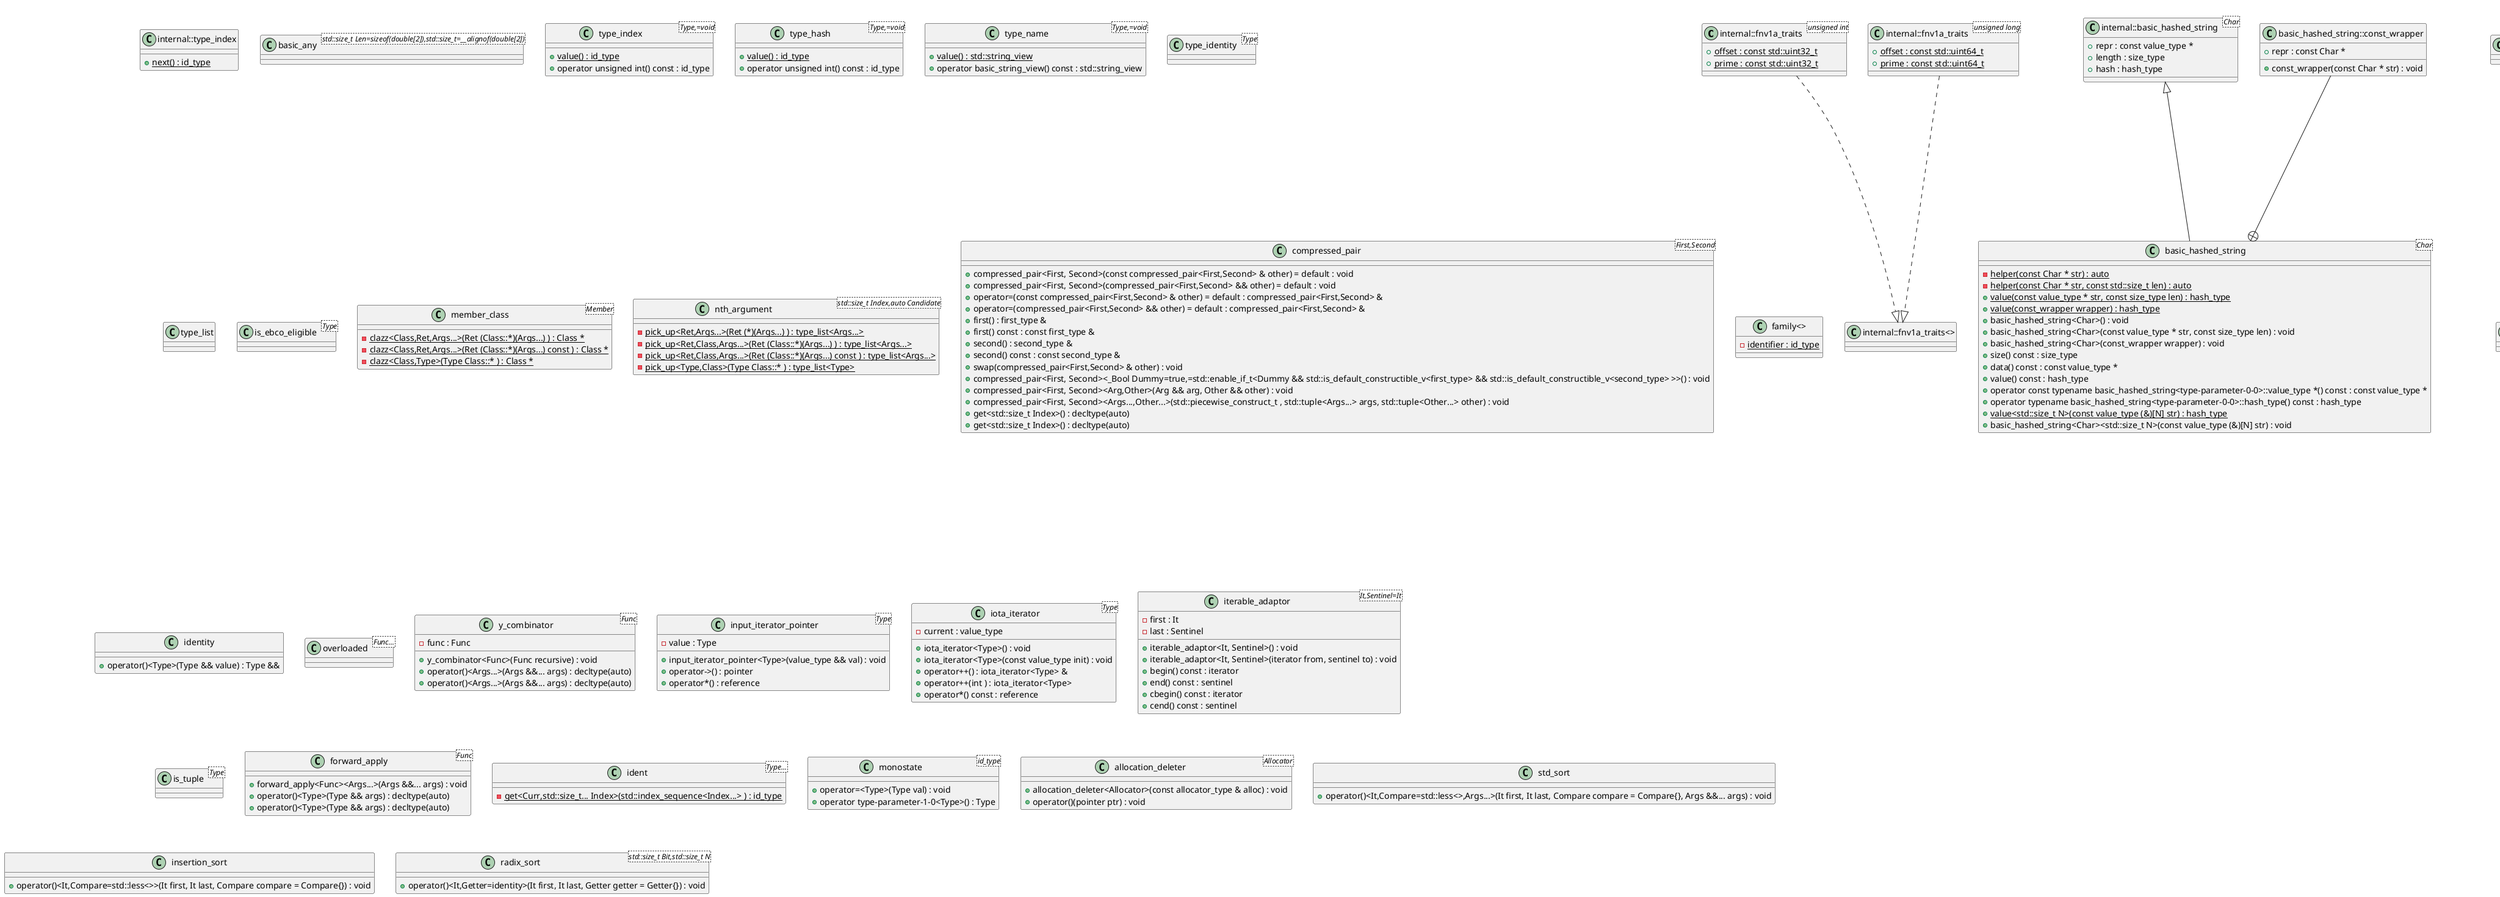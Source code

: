 @startuml
class "internal::fnv1a_traits<unsigned int>" as C_0000190644970627340610
class C_0000190644970627340610 [[https://github.com/skypjack/entt/blob/fef921132cae7588213d0f9bcd2fb9c8ffd8b7fc/src/entt/core/hashed_string.hpp#L21{fnv1a_traits}]] {
{static} +offset : const std::uint32_t [[[https://github.com/skypjack/entt/blob/fef921132cae7588213d0f9bcd2fb9c8ffd8b7fc/src/entt/core/hashed_string.hpp#L23{offset}]]]
{static} +prime : const std::uint32_t [[[https://github.com/skypjack/entt/blob/fef921132cae7588213d0f9bcd2fb9c8ffd8b7fc/src/entt/core/hashed_string.hpp#L24{prime}]]]
}
class "internal::fnv1a_traits<unsigned long>" as C_0001347941775213415812
class C_0001347941775213415812 [[https://github.com/skypjack/entt/blob/fef921132cae7588213d0f9bcd2fb9c8ffd8b7fc/src/entt/core/hashed_string.hpp#L28{fnv1a_traits}]] {
{static} +offset : const std::uint64_t [[[https://github.com/skypjack/entt/blob/fef921132cae7588213d0f9bcd2fb9c8ffd8b7fc/src/entt/core/hashed_string.hpp#L30{offset}]]]
{static} +prime : const std::uint64_t [[[https://github.com/skypjack/entt/blob/fef921132cae7588213d0f9bcd2fb9c8ffd8b7fc/src/entt/core/hashed_string.hpp#L31{prime}]]]
}
class "internal::basic_hashed_string<Char>" as C_0000436936324155938400
class C_0000436936324155938400 [[https://github.com/skypjack/entt/blob/fef921132cae7588213d0f9bcd2fb9c8ffd8b7fc/src/entt/core/hashed_string.hpp#L35{basic_hashed_string}]] {
+repr : const value_type * [[[https://github.com/skypjack/entt/blob/fef921132cae7588213d0f9bcd2fb9c8ffd8b7fc/src/entt/core/hashed_string.hpp#L40{repr}]]]
+length : size_type [[[https://github.com/skypjack/entt/blob/fef921132cae7588213d0f9bcd2fb9c8ffd8b7fc/src/entt/core/hashed_string.hpp#L41{length}]]]
+hash : hash_type [[[https://github.com/skypjack/entt/blob/fef921132cae7588213d0f9bcd2fb9c8ffd8b7fc/src/entt/core/hashed_string.hpp#L42{hash}]]]
}
class "internal::fnv1a_traits<>" as C_0001227333459067041212
class C_0001227333459067041212 [[https://github.com/skypjack/entt/blob/fef921132cae7588213d0f9bcd2fb9c8ffd8b7fc/src/entt/core/hashed_string.hpp#L18{fnv1a_traits}]] {
}
class "internal::type_index" as C_0001182856215224793842
class C_0001182856215224793842 [[https://github.com/skypjack/entt/blob/fef921132cae7588213d0f9bcd2fb9c8ffd8b7fc/src/entt/core/type_info.hpp#L21{type_index}]] {
{static} +next() : id_type
}
class "internal::has_iterator_category<,=void>" as C_0001899961895385795570
class C_0001899961895385795570 [[https://github.com/skypjack/entt/blob/fef921132cae7588213d0f9bcd2fb9c8ffd8b7fc/src/entt/core/type_traits.hpp#L540{has_iterator_category}]] {
}
class "internal::has_iterator_category<Type,void>" as C_0001068501097622379577
class C_0001068501097622379577 [[https://github.com/skypjack/entt/blob/fef921132cae7588213d0f9bcd2fb9c8ffd8b7fc/src/entt/core/type_traits.hpp#L543{has_iterator_category}]] {
}
class "internal::has_tuple_size_value<,=void>" as C_0000541348550181306679
class C_0000541348550181306679 [[https://github.com/skypjack/entt/blob/fef921132cae7588213d0f9bcd2fb9c8ffd8b7fc/src/entt/core/type_traits.hpp#L615{has_tuple_size_value}]] {
}
class "internal::has_tuple_size_value<Type,void>" as C_0001557830619325445650
class C_0001557830619325445650 [[https://github.com/skypjack/entt/blob/fef921132cae7588213d0f9bcd2fb9c8ffd8b7fc/src/entt/core/type_traits.hpp#L618{has_tuple_size_value}]] {
}
class "internal::compressed_pair_element<Type,std::size_t,=void>" as C_0000481001934202478776
class C_0000481001934202478776 [[https://github.com/skypjack/entt/blob/fef921132cae7588213d0f9bcd2fb9c8ffd8b7fc/src/entt/core/compressed_pair.hpp#L20{compressed_pair_element}]] {
+get() : reference
+get() const : const_reference
+compressed_pair_element<Type, , type-parameter-0-2><_Bool Dummy=true,=std::enable_if_t<Dummy && std::is_default_constructible_v<Type> >>() : void
+compressed_pair_element<Type, , type-parameter-0-2><Arg,=std::enable_if_t<!std::is_same_v<std::remove_cv_t<std::remove_reference_t<Arg> >, compressed_pair_element<Type, , type-parameter-0-2> > >>(Arg && arg) : void
+compressed_pair_element<Type, , type-parameter-0-2><Args...,std::size_t... Index>(std::tuple<Args...> args, std::index_sequence<Index...> ) : void
-value : Type [[[https://github.com/skypjack/entt/blob/fef921132cae7588213d0f9bcd2fb9c8ffd8b7fc/src/entt/core/compressed_pair.hpp#L45{value}]]]
}
class "internal::compressed_pair_element<Type,Tag,typename enable_if<is_ebco_eligible_v<Type>,void>::type>" as C_0001308884857362667657
class C_0001308884857362667657 [[https://github.com/skypjack/entt/blob/fef921132cae7588213d0f9bcd2fb9c8ffd8b7fc/src/entt/core/compressed_pair.hpp#L49{compressed_pair_element}]] {
+get() : reference
+get() const : const_reference
+compressed_pair_element<type-parameter-0-0, Tag, typename enable_if<is_ebco_eligible_v<Type>, void>::type><_Bool Dummy=true,=std::enable_if_t<Dummy && std::is_default_constructible_v<base_type> >>() : void
+compressed_pair_element<type-parameter-0-0, Tag, typename enable_if<is_ebco_eligible_v<Type>, void>::type><Arg,=std::enable_if_t<!std::is_same_v<std::remove_cv_t<std::remove_reference_t<Arg> >, compressed_pair_element<type-parameter-0-0, Tag, typename enable_if<is_ebco_eligible_v<Type>, void>::type> > >>(Arg && arg) : void
+compressed_pair_element<type-parameter-0-0, Tag, typename enable_if<is_ebco_eligible_v<Type>, void>::type><Args...,std::size_t... Index>(std::tuple<Args...> args, std::index_sequence<Index...> ) : void
}
enum "internal::any_operation" as C_0001949041833194725502
enum C_0001949041833194725502 [[https://github.com/skypjack/entt/blob/fef921132cae7588213d0f9bcd2fb9c8ffd8b7fc/src/entt/core/any.hpp#L23{any_operation}]] {
copy
move
transfer
assign
destroy
compare
get
}
enum "internal::any_policy" as C_0000844366660775410093
enum C_0000844366660775410093 [[https://github.com/skypjack/entt/blob/fef921132cae7588213d0f9bcd2fb9c8ffd8b7fc/src/entt/core/any.hpp#L33{any_policy}]] {
owner
ref
cref
}
class "internal::is_tuple_impl<>" as C_0001336453120172633826
class C_0001336453120172633826 [[https://github.com/skypjack/entt/blob/fef921132cae7588213d0f9bcd2fb9c8ffd8b7fc/src/entt/core/tuple.hpp#L18{is_tuple_impl}]] {
}
class "internal::is_tuple_impl<std::tuple<Args...>>" as C_0002198683157240036358
class C_0002198683157240036358 [[https://github.com/skypjack/entt/blob/fef921132cae7588213d0f9bcd2fb9c8ffd8b7fc/src/entt/core/tuple.hpp#L21{is_tuple_impl}]] {
}
class "internal::uses_allocator_construction<Type>" as C_0001706589851531218937
class C_0001706589851531218937 [[https://github.com/skypjack/entt/blob/fef921132cae7588213d0f9bcd2fb9c8ffd8b7fc/src/entt/core/memory.hpp#L174{uses_allocator_construction}]] {
{static} +args<Allocator,Params...>(const Allocator & allocator, Params &&... params) : auto
}
class "internal::uses_allocator_construction<std::pair<Type,Other>>" as C_0000302815724758950566
class C_0000302815724758950566 [[https://github.com/skypjack/entt/blob/fef921132cae7588213d0f9bcd2fb9c8ffd8b7fc/src/entt/core/memory.hpp#L193{uses_allocator_construction}]] {
{static} +args<Allocator,First,Second>(const Allocator & allocator, std::piecewise_construct_t , First && first, Second && second) : auto
{static} +args<Allocator>(const Allocator & allocator) : auto
{static} +args<Allocator,First,Second>(const Allocator & allocator, First && first, Second && second) : auto
{static} +args<Allocator,First,Second>(const Allocator & allocator, const std::pair<First,Second> & value) : auto
{static} +args<Allocator,First,Second>(const Allocator & allocator, std::pair<First,Second> && value) : auto
}
class "basic_hashed_string<Char>" as C_0000286711128870137288
class C_0000286711128870137288 [[https://github.com/skypjack/entt/blob/fef921132cae7588213d0f9bcd2fb9c8ffd8b7fc/src/entt/core/hashed_string.hpp#L68{basic_hashed_string}]] {
{static} -helper(const Char * str) : auto
{static} -helper(const Char * str, const std::size_t len) : auto
{static} +value(const value_type * str, const size_type len) : hash_type
{static} +value(const_wrapper wrapper) : hash_type
+basic_hashed_string<Char>() : void
+basic_hashed_string<Char>(const value_type * str, const size_type len) : void
+basic_hashed_string<Char>(const_wrapper wrapper) : void
+size() const : size_type
+data() const : const value_type *
+value() const : hash_type
+operator const typename basic_hashed_string<type-parameter-0-0>::value_type *() const : const value_type *
+operator typename basic_hashed_string<type-parameter-0-0>::hash_type() const : hash_type
{static} +value<std::size_t N>(const value_type (&)[N] str) : hash_type
+basic_hashed_string<Char><std::size_t N>(const value_type (&)[N] str) : void
}
class "basic_hashed_string::const_wrapper" as C_0000424868921443386713
class C_0000424868921443386713 [[https://github.com/skypjack/entt/blob/fef921132cae7588213d0f9bcd2fb9c8ffd8b7fc/src/entt/core/hashed_string.hpp#L72{basic_hashed_string##const_wrapper}]] {
+const_wrapper(const Char * str) : void
+repr : const Char * [[[https://github.com/skypjack/entt/blob/fef921132cae7588213d0f9bcd2fb9c8ffd8b7fc/src/entt/core/hashed_string.hpp#L77{repr}]]]
}
class "basic_any<std::size_t Len=sizeof(double[2]),std::size_t=__alignof(double[2])>" as C_0000562924448768510536
class C_0000562924448768510536 [[https://github.com/skypjack/entt/blob/fef921132cae7588213d0f9bcd2fb9c8ffd8b7fc/src/entt/core/fwd.hpp#L10{basic_any}]] {
}
class "type_index<Type,=void>" as C_0000034082819178939289
class C_0000034082819178939289 [[https://github.com/skypjack/entt/blob/fef921132cae7588213d0f9bcd2fb9c8ffd8b7fc/src/entt/core/type_info.hpp#L79{type_index}]] {
{static} +value() : id_type
+operator unsigned int() const : id_type
}
class "type_hash<Type,=void>" as C_0001786192631311051908
class C_0001786192631311051908 [[https://github.com/skypjack/entt/blob/fef921132cae7588213d0f9bcd2fb9c8ffd8b7fc/src/entt/core/type_info.hpp#L100{type_hash}]] {
{static} +value() : id_type
+operator unsigned int() const : id_type
}
class "type_name<Type,=void>" as C_0001110486671524504622
class C_0001110486671524504622 [[https://github.com/skypjack/entt/blob/fef921132cae7588213d0f9bcd2fb9c8ffd8b7fc/src/entt/core/type_info.hpp#L125{type_name}]] {
{static} +value() : std::string_view
+operator basic_string_view() const : std::string_view
}
class "type_info" as C_0000732345362277076015
class C_0000732345362277076015 [[https://github.com/skypjack/entt/blob/fef921132cae7588213d0f9bcd2fb9c8ffd8b7fc/src/entt/core/type_info.hpp#L141{type_info}]] {
+index() const : id_type
+hash() const : id_type
+name() const : std::string_view
+type_info<Type>(std::in_place_type_t<Type> ) : void
-seq : id_type [[[https://github.com/skypjack/entt/blob/fef921132cae7588213d0f9bcd2fb9c8ffd8b7fc/src/entt/core/type_info.hpp#L177{seq}]]]
-identifier : id_type [[[https://github.com/skypjack/entt/blob/fef921132cae7588213d0f9bcd2fb9c8ffd8b7fc/src/entt/core/type_info.hpp#L178{identifier}]]]
-alias : std::string_view [[[https://github.com/skypjack/entt/blob/fef921132cae7588213d0f9bcd2fb9c8ffd8b7fc/src/entt/core/type_info.hpp#L179{alias}]]]
}
class "choice_t<std::size_t N>" as C_0001987093795004491588
class C_0001987093795004491588 [[https://github.com/skypjack/entt/blob/fef921132cae7588213d0f9bcd2fb9c8ffd8b7fc/src/entt/core/type_traits.hpp#L18{choice_t}]] {
}
class "choice_t<0UL>" as C_0001345807541575891228
class C_0001345807541575891228 [[https://github.com/skypjack/entt/blob/fef921132cae7588213d0f9bcd2fb9c8ffd8b7fc/src/entt/core/type_traits.hpp#L25{choice_t}]] {
}
class "type_identity<Type>" as C_0000123728246267120719
class C_0000123728246267120719 [[https://github.com/skypjack/entt/blob/fef921132cae7588213d0f9bcd2fb9c8ffd8b7fc/src/entt/core/type_traits.hpp#L43{type_identity}]] {
}
class "size_of<Type,=void>" as C_0002035475284828139253
class C_0002035475284828139253 [[https://github.com/skypjack/entt/blob/fef921132cae7588213d0f9bcd2fb9c8ffd8b7fc/src/entt/core/type_traits.hpp#L61{size_of}]] {
}
class "size_of<Type,void>" as C_0002041863656754635307
class C_0002041863656754635307 [[https://github.com/skypjack/entt/blob/fef921132cae7588213d0f9bcd2fb9c8ffd8b7fc/src/entt/core/type_traits.hpp#L65{size_of}]] {
}
class "type_list<Type...>" as C_0000150299823092418682
class C_0000150299823092418682 [[https://github.com/skypjack/entt/blob/fef921132cae7588213d0f9bcd2fb9c8ffd8b7fc/src/entt/core/type_traits.hpp#L110{type_list}]] {
{static} +size : const unsigned long [[[https://github.com/skypjack/entt/blob/fef921132cae7588213d0f9bcd2fb9c8ffd8b7fc/src/entt/core/type_traits.hpp#L114{size}]]]
}
class "type_list<First,Other...>" as C_0001723716587279733623
class C_0001723716587279733623 {
}
class "type_list<Other...>" as C_0000401973545844492876
class C_0000401973545844492876 {
}
class "type_list_element<Index,type_list<First,Other...>>" as C_0001608351857538900169
class C_0001608351857538900169 [[https://github.com/skypjack/entt/blob/fef921132cae7588213d0f9bcd2fb9c8ffd8b7fc/src/entt/core/type_traits.hpp#L128{type_list_element}]] {
}
class "type_list_element<0UL,type_list<First,Other...>>" as C_0001341836735802216850
class C_0001341836735802216850 [[https://github.com/skypjack/entt/blob/fef921132cae7588213d0f9bcd2fb9c8ffd8b7fc/src/entt/core/type_traits.hpp#L137{type_list_element}]] {
}
class "type_list_index<Type,type_list<First,Other...>>" as C_0000683152846792042069
class C_0000683152846792042069 [[https://github.com/skypjack/entt/blob/fef921132cae7588213d0f9bcd2fb9c8ffd8b7fc/src/entt/core/type_traits.hpp#L161{type_list_index}]] {
{static} +value : const value_type [[[https://github.com/skypjack/entt/blob/fef921132cae7588213d0f9bcd2fb9c8ffd8b7fc/src/entt/core/type_traits.hpp#L165{value}]]]
}
class "type_list<Type,Other...>" as C_0000496685335806935509
class C_0000496685335806935509 {
}
class "type_list_index<Type,type_list<Type,Other...>>" as C_0001409650621385633800
class C_0001409650621385633800 [[https://github.com/skypjack/entt/blob/fef921132cae7588213d0f9bcd2fb9c8ffd8b7fc/src/entt/core/type_traits.hpp#L174{type_list_index}]] {
{static} +value : const value_type [[[https://github.com/skypjack/entt/blob/fef921132cae7588213d0f9bcd2fb9c8ffd8b7fc/src/entt/core/type_traits.hpp#L179{value}]]]
}
class "type_list" as C_0000816653833137337534
class C_0000816653833137337534 {
}
class "type_list_index<Type,type_list>" as C_0002036394014341745892
class C_0002036394014341745892 [[https://github.com/skypjack/entt/blob/fef921132cae7588213d0f9bcd2fb9c8ffd8b7fc/src/entt/core/type_traits.hpp#L187{type_list_index}]] {
{static} +value : const value_type [[[https://github.com/skypjack/entt/blob/fef921132cae7588213d0f9bcd2fb9c8ffd8b7fc/src/entt/core/type_traits.hpp#L191{value}]]]
}
class "type_list_cat" as C_0001837908976920033604
class C_0001837908976920033604 [[https://github.com/skypjack/entt/blob/fef921132cae7588213d0f9bcd2fb9c8ffd8b7fc/src/entt/core/type_traits.hpp#L219{type_list_cat}]] {
}
class "type_list_cat<type_list<Type...>,type_list<Other...>,List...>" as C_0000121441401309806436
class C_0000121441401309806436 [[https://github.com/skypjack/entt/blob/fef921132cae7588213d0f9bcd2fb9c8ffd8b7fc/src/entt/core/type_traits.hpp#L231{type_list_cat}]] {
}
class "type_list_cat<type_list<Type...>>" as C_0001923186203322886359
class C_0001923186203322886359 [[https://github.com/skypjack/entt/blob/fef921132cae7588213d0f9bcd2fb9c8ffd8b7fc/src/entt/core/type_traits.hpp#L241{type_list_cat}]] {
}
class "type_list_unique<type_list<Type,Other...>>" as C_0002092362459099158912
class C_0002092362459099158912 [[https://github.com/skypjack/entt/blob/fef921132cae7588213d0f9bcd2fb9c8ffd8b7fc/src/entt/core/type_traits.hpp#L263{type_list_unique}]] {
}
class "type_list_unique<type_list>" as C_0002072760276875243109
class C_0002072760276875243109 [[https://github.com/skypjack/entt/blob/fef921132cae7588213d0f9bcd2fb9c8ffd8b7fc/src/entt/core/type_traits.hpp#L273{type_list_unique}]] {
}
class "type_list_contains<type_list<Type...>,Other>" as C_0002194597380700596211
class C_0002194597380700596211 [[https://github.com/skypjack/entt/blob/fef921132cae7588213d0f9bcd2fb9c8ffd8b7fc/src/entt/core/type_traits.hpp#L300{type_list_contains}]] {
}
class "type_list_diff<type_list<Type...>,type_list<Other...>>" as C_0001275280113128552014
class C_0001275280113128552014 [[https://github.com/skypjack/entt/blob/fef921132cae7588213d0f9bcd2fb9c8ffd8b7fc/src/entt/core/type_traits.hpp#L320{type_list_diff}]] {
}
class "type_list_transform<type_list<Type...>,(anonymous)>" as C_0000003929418582969309
class C_0000003929418582969309 [[https://github.com/skypjack/entt/blob/fef921132cae7588213d0f9bcd2fb9c8ffd8b7fc/src/entt/core/type_traits.hpp#L342{type_list_transform}]] {
}
class "value_list<auto... Value>" as C_0000586162688184991499
class C_0000586162688184991499 [[https://github.com/skypjack/entt/blob/fef921132cae7588213d0f9bcd2fb9c8ffd8b7fc/src/entt/core/type_traits.hpp#L360{value_list}]] {
{static} +size : const unsigned long [[[https://github.com/skypjack/entt/blob/fef921132cae7588213d0f9bcd2fb9c8ffd8b7fc/src/entt/core/type_traits.hpp#L364{size}]]]
}
class "value_list<Value,Other...>" as C_0001276342508473126665
class C_0001276342508473126665 {
}
class "value_list<Other...>" as C_0000669672540584988414
class C_0000669672540584988414 {
}
class "value_list_element<Index,value_list<Value,Other...>>" as C_0001722867564985277107
class C_0001722867564985277107 [[https://github.com/skypjack/entt/blob/fef921132cae7588213d0f9bcd2fb9c8ffd8b7fc/src/entt/core/type_traits.hpp#L378{value_list_element}]] {
}
class "value_list_element<0UL,value_list<Value,Other...>>" as C_0000618783256746069511
class C_0000618783256746069511 [[https://github.com/skypjack/entt/blob/fef921132cae7588213d0f9bcd2fb9c8ffd8b7fc/src/entt/core/type_traits.hpp#L387{value_list_element}]] {
{static} +value : const auto [[[https://github.com/skypjack/entt/blob/fef921132cae7588213d0f9bcd2fb9c8ffd8b7fc/src/entt/core/type_traits.hpp#L389{value}]]]
}
class "value_list_cat" as C_0001054288259585211651
class C_0001054288259585211651 [[https://github.com/skypjack/entt/blob/fef921132cae7588213d0f9bcd2fb9c8ffd8b7fc/src/entt/core/type_traits.hpp#L417{value_list_cat}]] {
}
class "value_list<Value>" as C_0000114548431562228752
class C_0000114548431562228752 {
}
class "value_list_cat<value_list<Value>,value_list<Other...>,List...>" as C_0001460567976117784695
class C_0001460567976117784695 [[https://github.com/skypjack/entt/blob/fef921132cae7588213d0f9bcd2fb9c8ffd8b7fc/src/entt/core/type_traits.hpp#L429{value_list_cat}]] {
}
class "value_list_cat<value_list<Value>>" as C_0000167235983220730819
class C_0000167235983220730819 [[https://github.com/skypjack/entt/blob/fef921132cae7588213d0f9bcd2fb9c8ffd8b7fc/src/entt/core/type_traits.hpp#L439{value_list_cat}]] {
}
class "is_applicable<,>" as C_0001210751083576699896
class C_0001210751083576699896 [[https://github.com/skypjack/entt/blob/fef921132cae7588213d0f9bcd2fb9c8ffd8b7fc/src/entt/core/type_traits.hpp#L453{is_applicable}]] {
}
class "is_applicable<Func,Tuple<Args...>>" as C_0001902848304695597310
class C_0001902848304695597310 [[https://github.com/skypjack/entt/blob/fef921132cae7588213d0f9bcd2fb9c8ffd8b7fc/src/entt/core/type_traits.hpp#L462{is_applicable}]] {
}
class "is_applicable_r<,,>" as C_0001489314599450643246
class C_0001489314599450643246 [[https://github.com/skypjack/entt/blob/fef921132cae7588213d0f9bcd2fb9c8ffd8b7fc/src/entt/core/type_traits.hpp#L483{is_applicable_r}]] {
}
class "is_applicable_r<Ret,Func,std::tuple<Args...>>" as C_0001798669837481466216
class C_0001798669837481466216 [[https://github.com/skypjack/entt/blob/fef921132cae7588213d0f9bcd2fb9c8ffd8b7fc/src/entt/core/type_traits.hpp#L493{is_applicable_r}]] {
}
class "is_complete<Type,=void>" as C_0001468479024183660245
class C_0001468479024183660245 [[https://github.com/skypjack/entt/blob/fef921132cae7588213d0f9bcd2fb9c8ffd8b7fc/src/entt/core/type_traits.hpp#L511{is_complete}]] {
}
class "is_complete<Type,void>" as C_0001350726405145293589
class C_0001350726405145293589 [[https://github.com/skypjack/entt/blob/fef921132cae7588213d0f9bcd2fb9c8ffd8b7fc/src/entt/core/type_traits.hpp#L515{is_complete}]] {
}
class "is_iterator<Type,=void>" as C_0002255136763048338492
class C_0002255136763048338492 [[https://github.com/skypjack/entt/blob/fef921132cae7588213d0f9bcd2fb9c8ffd8b7fc/src/entt/core/type_traits.hpp#L530{is_iterator}]] {
}
class "is_iterator<Type,typename enable_if<!std::is_same_v<std::remove_cv_t<std::remove_pointer_t<Type>>,void>,void>::type>" as C_0002035074371099284696
class C_0002035074371099284696 [[https://github.com/skypjack/entt/blob/fef921132cae7588213d0f9bcd2fb9c8ffd8b7fc/src/entt/core/type_traits.hpp#L554{is_iterator}]] {
}
class "is_ebco_eligible<Type>" as C_0000023938023713813515
class C_0000023938023713813515 [[https://github.com/skypjack/entt/blob/fef921132cae7588213d0f9bcd2fb9c8ffd8b7fc/src/entt/core/type_traits.hpp#L570{is_ebco_eligible}]] {
}
class "is_transparent<Type,=void>" as C_0000073706923577846196
class C_0000073706923577846196 [[https://github.com/skypjack/entt/blob/fef921132cae7588213d0f9bcd2fb9c8ffd8b7fc/src/entt/core/type_traits.hpp#L586{is_transparent}]] {
}
class "is_transparent<Type,void>" as C_0002191833632314674298
class C_0002191833632314674298 [[https://github.com/skypjack/entt/blob/fef921132cae7588213d0f9bcd2fb9c8ffd8b7fc/src/entt/core/type_traits.hpp#L590{is_transparent}]] {
}
class "is_equality_comparable<Type,=void>" as C_0002031687447740827206
class C_0002031687447740827206 [[https://github.com/skypjack/entt/blob/fef921132cae7588213d0f9bcd2fb9c8ffd8b7fc/src/entt/core/type_traits.hpp#L605{is_equality_comparable}]] {
}
class "is_equality_comparable<Type,void>" as C_0001905714764316104657
class C_0001905714764316104657 [[https://github.com/skypjack/entt/blob/fef921132cae7588213d0f9bcd2fb9c8ffd8b7fc/src/entt/core/type_traits.hpp#L659{is_equality_comparable}]] {
}
class "constness_as<To,From>" as C_0000876522523946587891
class C_0000876522523946587891 [[https://github.com/skypjack/entt/blob/fef921132cae7588213d0f9bcd2fb9c8ffd8b7fc/src/entt/core/type_traits.hpp#L675{constness_as}]] {
}
class "constness_as<To,const type-parameter-0-1>" as C_0000543120887196950786
class C_0000543120887196950786 [[https://github.com/skypjack/entt/blob/fef921132cae7588213d0f9bcd2fb9c8ffd8b7fc/src/entt/core/type_traits.hpp#L682{constness_as}]] {
}
class "member_class<Member>" as C_0000388702136995770050
class C_0000388702136995770050 [[https://github.com/skypjack/entt/blob/fef921132cae7588213d0f9bcd2fb9c8ffd8b7fc/src/entt/core/type_traits.hpp#L700{member_class}]] {
{static} -clazz<Class,Ret,Args...>(Ret (Class::*)(Args...) ) : Class *
{static} -clazz<Class,Ret,Args...>(Ret (Class::*)(Args...) const ) : Class *
{static} -clazz<Class,Type>(Type Class::* ) : Class *
}
class "nth_argument<std::size_t Index,auto Candidate>" as C_0002228359401759493077
class C_0002228359401759493077 [[https://github.com/skypjack/entt/blob/fef921132cae7588213d0f9bcd2fb9c8ffd8b7fc/src/entt/core/type_traits.hpp#L730{nth_argument}]] {
{static} -pick_up<Ret,Args...>(Ret (*)(Args...) ) : type_list<Args...>
{static} -pick_up<Ret,Class,Args...>(Ret (Class::*)(Args...) ) : type_list<Args...>
{static} -pick_up<Ret,Class,Args...>(Ret (Class::*)(Args...) const ) : type_list<Args...>
{static} -pick_up<Type,Class>(Type Class::* ) : type_list<Type>
}
class "type_list_contains<List,Type>" as C_0000590915702938605183
class C_0000590915702938605183 [[https://github.com/skypjack/entt/blob/fef921132cae7588213d0f9bcd2fb9c8ffd8b7fc/src/entt/core/type_traits.hpp#L292{type_list_contains}]] {
}
class "type_list_element<std::size_t,>" as C_0000605001023392115318
class C_0000605001023392115318 [[https://github.com/skypjack/entt/blob/fef921132cae7588213d0f9bcd2fb9c8ffd8b7fc/src/entt/core/type_traits.hpp#L119{type_list_element}]] {
}
class "type_list_unique<>" as C_0000708167128709840553
class C_0000708167128709840553 [[https://github.com/skypjack/entt/blob/fef921132cae7588213d0f9bcd2fb9c8ffd8b7fc/src/entt/core/type_traits.hpp#L255{type_list_unique}]] {
}
class "value_list_cat<>" as C_0000709663629032698887
class C_0000709663629032698887 [[https://github.com/skypjack/entt/blob/fef921132cae7588213d0f9bcd2fb9c8ffd8b7fc/src/entt/core/type_traits.hpp#L413{value_list_cat}]] {
}
class "type_list_index<,>" as C_0000724793176241500806
class C_0000724793176241500806 [[https://github.com/skypjack/entt/blob/fef921132cae7588213d0f9bcd2fb9c8ffd8b7fc/src/entt/core/type_traits.hpp#L152{type_list_index}]] {
}
class "value_list_element<std::size_t,>" as C_0000892473626019730530
class C_0000892473626019730530 [[https://github.com/skypjack/entt/blob/fef921132cae7588213d0f9bcd2fb9c8ffd8b7fc/src/entt/core/type_traits.hpp#L369{value_list_element}]] {
}
class "type_list_cat<>" as C_0001272429197224303107
class C_0001272429197224303107 [[https://github.com/skypjack/entt/blob/fef921132cae7588213d0f9bcd2fb9c8ffd8b7fc/src/entt/core/type_traits.hpp#L215{type_list_cat}]] {
}
class "type_list_diff<>" as C_0001304750614684476427
class C_0001304750614684476427 [[https://github.com/skypjack/entt/blob/fef921132cae7588213d0f9bcd2fb9c8ffd8b7fc/src/entt/core/type_traits.hpp#L312{type_list_diff}]] {
}
class "type_list_transform<,<>>" as C_0001849758283448821225
class C_0001849758283448821225 [[https://github.com/skypjack/entt/blob/fef921132cae7588213d0f9bcd2fb9c8ffd8b7fc/src/entt/core/type_traits.hpp#L334{type_list_transform}]] {
}
class "compressed_pair<First,Second>" as C_0000605601419221693862
class C_0000605601419221693862 [[https://github.com/skypjack/entt/blob/fef921132cae7588213d0f9bcd2fb9c8ffd8b7fc/src/entt/core/compressed_pair.hpp#L92{compressed_pair}]] {
+compressed_pair<First, Second>(const compressed_pair<First,Second> & other) = default : void
+compressed_pair<First, Second>(compressed_pair<First,Second> && other) = default : void
+operator=(const compressed_pair<First,Second> & other) = default : compressed_pair<First,Second> &
+operator=(compressed_pair<First,Second> && other) = default : compressed_pair<First,Second> &
+first() : first_type &
+first() const : const first_type &
+second() : second_type &
+second() const : const second_type &
+swap(compressed_pair<First,Second> & other) : void
+compressed_pair<First, Second><_Bool Dummy=true,=std::enable_if_t<Dummy && std::is_default_constructible_v<first_type> && std::is_default_constructible_v<second_type> >>() : void
+compressed_pair<First, Second><Arg,Other>(Arg && arg, Other && other) : void
+compressed_pair<First, Second><Args...,Other...>(std::piecewise_construct_t , std::tuple<Args...> args, std::tuple<Other...> other) : void
+get<std::size_t Index>() : decltype(auto)
+get<std::size_t Index>() : decltype(auto)
}
class "family<>" as C_0001958912957515227553
class C_0001958912957515227553 [[https://github.com/skypjack/entt/blob/fef921132cae7588213d0f9bcd2fb9c8ffd8b7fc/src/entt/core/family.hpp#L17{family}]] {
{static} -identifier : id_type [[[https://github.com/skypjack/entt/blob/fef921132cae7588213d0f9bcd2fb9c8ffd8b7fc/src/entt/core/family.hpp#L18{identifier}]]]
}
class "identity" as C_0000999474595687875220
class C_0000999474595687875220 [[https://github.com/skypjack/entt/blob/fef921132cae7588213d0f9bcd2fb9c8ffd8b7fc/src/entt/core/utility.hpp#L10{identity}]] {
+operator()<Type>(Type && value) : Type &&
}
class "overloaded<Func...>" as C_0001652463775119335037
class C_0001652463775119335037 [[https://github.com/skypjack/entt/blob/fef921132cae7588213d0f9bcd2fb9c8ffd8b7fc/src/entt/core/utility.hpp#L54{overloaded}]] {
}
class "y_combinator<Func>" as C_0001649065174229515681
class C_0001649065174229515681 [[https://github.com/skypjack/entt/blob/fef921132cae7588213d0f9bcd2fb9c8ffd8b7fc/src/entt/core/utility.hpp#L70{y_combinator}]] {
+y_combinator<Func>(Func recursive) : void
+operator()<Args...>(Args &&... args) : decltype(auto)
+operator()<Args...>(Args &&... args) : decltype(auto)
-func : Func [[[https://github.com/skypjack/entt/blob/fef921132cae7588213d0f9bcd2fb9c8ffd8b7fc/src/entt/core/utility.hpp#L96{func}]]]
}
class "basic_any<std::size_t Len=sizeof(double[2]),std::size_t Align=__alignof(double[2])>" as C_0001667148687885332667
class C_0001667148687885332667 [[https://github.com/skypjack/entt/blob/fef921132cae7588213d0f9bcd2fb9c8ffd8b7fc/src/entt/core/any.hpp#L52{basic_any}]] {
-basic_any<Len, >(const basic_any<Len,> & other, const policy pol) : void
+basic_any<Len, >() : void
+basic_any<Len, >(const basic_any<Len,> & other) : void
+basic_any<Len, >(basic_any<Len,> && other) : void
+~basic_any<Len, >() : void
+operator=(const basic_any<Len,> & other) : basic_any<Len,> &
+operator=(basic_any<Len,> && other) : basic_any<Len,> &
+type() const : const type_info &
+data() const : const void *
+data(const type_info & req) const : const void *
+data() : void *
+data(const type_info & req) : void *
+assign(const basic_any<Len,> & other) : bool
+assign(basic_any<Len,> && other) : bool
+reset() : void
+operator bool() const : bool
+operator==(const basic_any<Len,> & other) const : bool
+operator!=(const basic_any<Len,> & other) const : bool
+as_ref() : basic_any<Len,>
+as_ref() const : basic_any<Len,>
+owner() const : bool
{static} -basic_vtable<Type>(const operation op, const basic_any<Len,> & value, const void * other) : const void *
-initialize<Type,Args...>(Args &&... args) : void
+basic_any<Len, ><Type,Args...>(std::in_place_type_t<Type> , Args &&... args) : void
+basic_any<Len, ><Type,=std::enable_if_t<!std::is_same_v<std::decay_t<Type>, basic_any<Len, > > >>(Type && value) : void
+operator=<Type>(Type && value) : std::enable_if_t<!std::is_same_v<std::decay_t<Type>, basic_any<Len, > >, basic_any<Len, > &>
+emplace<Type,Args...>(Args &&... args) : void
- : basic_any::(anonymous_4310992) [[[https://github.com/skypjack/entt/blob/fef921132cae7588213d0f9bcd2fb9c8ffd8b7fc/src/entt/core/any.hpp#L413{}]]]
-info : const type_info * [[[https://github.com/skypjack/entt/blob/fef921132cae7588213d0f9bcd2fb9c8ffd8b7fc/src/entt/core/any.hpp#L417{info}]]]
-vtable : vtable_type * [[[https://github.com/skypjack/entt/blob/fef921132cae7588213d0f9bcd2fb9c8ffd8b7fc/src/entt/core/any.hpp#L418{vtable}]]]
-mode : policy [[[https://github.com/skypjack/entt/blob/fef921132cae7588213d0f9bcd2fb9c8ffd8b7fc/src/entt/core/any.hpp#L419{mode}]]]
{static} +length : const std::size_t [[[https://github.com/skypjack/entt/blob/fef921132cae7588213d0f9bcd2fb9c8ffd8b7fc/src/entt/core/any.hpp#L158{length}]]]
{static} +alignment : const std::size_t [[[https://github.com/skypjack/entt/blob/fef921132cae7588213d0f9bcd2fb9c8ffd8b7fc/src/entt/core/any.hpp#L160{alignment}]]]
}
class "basic_any::storage_type" as C_0001379767756691943453
class C_0001379767756691943453 [[https://github.com/skypjack/entt/blob/fef921132cae7588213d0f9bcd2fb9c8ffd8b7fc/src/entt/core/any.hpp#L57{basic_any##storage_type}]] {
+data : std::byte[Len + !Len] [[[https://github.com/skypjack/entt/blob/fef921132cae7588213d0f9bcd2fb9c8ffd8b7fc/src/entt/core/any.hpp#L58{data}]]]
}
class "basic_any::()" as C_0001686474886712986303
class C_0001686474886712986303 [[https://github.com/skypjack/entt/blob/fef921132cae7588213d0f9bcd2fb9c8ffd8b7fc/src/entt/core/any.hpp#L413{basic_any##()}]] {
+instance : const void * [[[https://github.com/skypjack/entt/blob/fef921132cae7588213d0f9bcd2fb9c8ffd8b7fc/src/entt/core/any.hpp#L414{instance}]]]
+storage : storage_type [[[https://github.com/skypjack/entt/blob/fef921132cae7588213d0f9bcd2fb9c8ffd8b7fc/src/entt/core/any.hpp#L415{storage}]]]
}
class "input_iterator_pointer<Type>" as C_0000128816374590776206
class C_0000128816374590776206 [[https://github.com/skypjack/entt/blob/fef921132cae7588213d0f9bcd2fb9c8ffd8b7fc/src/entt/core/iterator.hpp#L16{input_iterator_pointer}]] {
+input_iterator_pointer<Type>(value_type && val) : void
+operator->() : pointer
+operator*() : reference
-value : Type [[[https://github.com/skypjack/entt/blob/fef921132cae7588213d0f9bcd2fb9c8ffd8b7fc/src/entt/core/iterator.hpp#L48{value}]]]
}
class "iota_iterator<Type>" as C_0000319626794207445538
class C_0000319626794207445538 [[https://github.com/skypjack/entt/blob/fef921132cae7588213d0f9bcd2fb9c8ffd8b7fc/src/entt/core/iterator.hpp#L56{iota_iterator}]] {
+iota_iterator<Type>() : void
+iota_iterator<Type>(const value_type init) : void
+operator++() : iota_iterator<Type> &
+operator++(int ) : iota_iterator<Type>
+operator*() const : reference
-current : value_type [[[https://github.com/skypjack/entt/blob/fef921132cae7588213d0f9bcd2fb9c8ffd8b7fc/src/entt/core/iterator.hpp#L108{current}]]]
}
class "iterable_adaptor<It,Sentinel=It>" as C_0001488718257206211258
class C_0001488718257206211258 [[https://github.com/skypjack/entt/blob/fef921132cae7588213d0f9bcd2fb9c8ffd8b7fc/src/entt/core/iterator.hpp#L141{iterable_adaptor}]] {
+iterable_adaptor<It, Sentinel>() : void
+iterable_adaptor<It, Sentinel>(iterator from, sentinel to) : void
+begin() const : iterator
+end() const : sentinel
+cbegin() const : iterator
+cend() const : sentinel
-first : It [[[https://github.com/skypjack/entt/blob/fef921132cae7588213d0f9bcd2fb9c8ffd8b7fc/src/entt/core/iterator.hpp#L191{first}]]]
-last : Sentinel [[[https://github.com/skypjack/entt/blob/fef921132cae7588213d0f9bcd2fb9c8ffd8b7fc/src/entt/core/iterator.hpp#L192{last}]]]
}
class "is_tuple<Type>" as C_0001469008790074712993
class C_0001469008790074712993 [[https://github.com/skypjack/entt/blob/fef921132cae7588213d0f9bcd2fb9c8ffd8b7fc/src/entt/core/tuple.hpp#L36{is_tuple}]] {
}
class "forward_apply<Func>" as C_0000022467787730434495
class C_0000022467787730434495 [[https://github.com/skypjack/entt/blob/fef921132cae7588213d0f9bcd2fb9c8ffd8b7fc/src/entt/core/tuple.hpp#L66{forward_apply}]] {
+forward_apply<Func><Args...>(Args &&... args) : void
+operator()<Type>(Type && args) : decltype(auto)
+operator()<Type>(Type && args) : decltype(auto)
}
class "ident<Type...>" as C_0001467411322034971828
class C_0001467411322034971828 [[https://github.com/skypjack/entt/blob/fef921132cae7588213d0f9bcd2fb9c8ffd8b7fc/src/entt/core/ident.hpp#L17{ident}]] {
{static} -get<Curr,std::size_t... Index>(std::index_sequence<Index...> ) : id_type
}
class "enum_as_bitmask<Type,=void>" as C_0001585150673849431718
class C_0001585150673849431718 [[https://github.com/skypjack/entt/blob/fef921132cae7588213d0f9bcd2fb9c8ffd8b7fc/src/entt/core/enum.hpp#L13{enum_as_bitmask}]] {
}
class "enum_as_bitmask<Type,void>" as C_0001220363114169480737
class C_0001220363114169480737 [[https://github.com/skypjack/entt/blob/fef921132cae7588213d0f9bcd2fb9c8ffd8b7fc/src/entt/core/enum.hpp#L17{enum_as_bitmask}]] {
}
class "monostate<id_type>" as C_0000521988362446874897
class C_0000521988362446874897 [[https://github.com/skypjack/entt/blob/fef921132cae7588213d0f9bcd2fb9c8ffd8b7fc/src/entt/core/monostate.hpp#L21{monostate}]] {
+operator=<Type>(Type val) : void
+operator type-parameter-1-0<Type>() : Type
}
class "allocation_deleter<Allocator>" as C_0000768632859928872772
class C_0000768632859928872772 [[https://github.com/skypjack/entt/blob/fef921132cae7588213d0f9bcd2fb9c8ffd8b7fc/src/entt/core/memory.hpp#L112{allocation_deleter}]] {
+allocation_deleter<Allocator>(const allocator_type & alloc) : void
+operator()(pointer ptr) : void
}
class "std_sort" as C_0000419718929949705229
class C_0000419718929949705229 [[https://github.com/skypjack/entt/blob/fef921132cae7588213d0f9bcd2fb9c8ffd8b7fc/src/entt/core/algorithm.hpp#L21{std_sort}]] {
+operator()<It,Compare=std::less<>,Args...>(It first, It last, Compare compare = Compare{}, Args &&... args) : void
}
class "insertion_sort" as C_0000328187849696204075
class C_0000328187849696204075 [[https://github.com/skypjack/entt/blob/fef921132cae7588213d0f9bcd2fb9c8ffd8b7fc/src/entt/core/algorithm.hpp#L42{insertion_sort}]] {
+operator()<It,Compare=std::less<>>(It first, It last, Compare compare = Compare{}) : void
}
class "radix_sort<std::size_t Bit,std::size_t N>" as C_0001812620939643757576
class C_0001812620939643757576 [[https://github.com/skypjack/entt/blob/fef921132cae7588213d0f9bcd2fb9c8ffd8b7fc/src/entt/core/algorithm.hpp#L77{radix_sort}]] {
+operator()<It,Getter=identity>(It first, It last, Getter getter = Getter{}) : void
}
C_0000190644970627340610 ..|> C_0001227333459067041212
C_0001347941775213415812 ..|> C_0001227333459067041212
C_0001068501097622379577 ..|> C_0001899961895385795570
C_0001557830619325445650 ..|> C_0000541348550181306679
C_0001308884857362667657 ..|> C_0000481001934202478776
C_0002198683157240036358 ..|> C_0001336453120172633826
C_0000302815724758950566 ..|> C_0001706589851531218937
C_0000436936324155938400 <|-- C_0000286711128870137288
C_0000424868921443386713 --+ C_0000286711128870137288
C_0001345807541575891228 ..|> C_0001987093795004491588
C_0002041863656754635307 ..|> C_0002035475284828139253
C_0001723716587279733623 ..|> C_0000150299823092418682
C_0000401973545844492876 ..|> C_0000150299823092418682
C_0001608351857538900169 ..> C_0001723716587279733623
C_0001608351857538900169 ..|> C_0000605001023392115318
C_0001341836735802216850 ..> C_0001723716587279733623
C_0001341836735802216850 ..|> C_0000605001023392115318
C_0000683152846792042069 ..> C_0001723716587279733623
C_0000683152846792042069 ..|> C_0000724793176241500806
C_0000496685335806935509 ..|> C_0000150299823092418682
C_0001409650621385633800 ..> C_0000496685335806935509
C_0001409650621385633800 ..|> C_0000683152846792042069
C_0002036394014341745892 ..|> C_0000683152846792042069
C_0001837908976920033604 ..|> C_0001272429197224303107
C_0000121441401309806436 ..> C_0000150299823092418682
C_0000121441401309806436 ..> C_0000401973545844492876
C_0000121441401309806436 ..|> C_0001272429197224303107
C_0001923186203322886359 ..> C_0000150299823092418682
C_0001923186203322886359 ..|> C_0000121441401309806436
C_0002092362459099158912 ..> C_0000496685335806935509
C_0002092362459099158912 ..|> C_0000708167128709840553
C_0002072760276875243109 ..|> C_0002092362459099158912
C_0002194597380700596211 ..> C_0000150299823092418682
C_0002194597380700596211 ..|> C_0000590915702938605183
C_0001275280113128552014 ..> C_0000150299823092418682
C_0001275280113128552014 ..> C_0000401973545844492876
C_0001275280113128552014 ..|> C_0001304750614684476427
C_0000003929418582969309 ..> C_0000150299823092418682
C_0000003929418582969309 ..|> C_0001849758283448821225
C_0001276342508473126665 ..|> C_0000586162688184991499
C_0000669672540584988414 ..|> C_0000586162688184991499
C_0001722867564985277107 ..> C_0001276342508473126665
C_0001722867564985277107 ..|> C_0000892473626019730530
C_0000618783256746069511 ..> C_0001276342508473126665
C_0000618783256746069511 ..|> C_0000892473626019730530
C_0001054288259585211651 ..|> C_0000709663629032698887
C_0000114548431562228752 ..|> C_0000586162688184991499
C_0001460567976117784695 ..> C_0000114548431562228752
C_0001460567976117784695 ..> C_0000669672540584988414
C_0001460567976117784695 ..|> C_0000709663629032698887
C_0000167235983220730819 ..> C_0000114548431562228752
C_0000167235983220730819 ..|> C_0001460567976117784695
C_0001902848304695597310 ..|> C_0001210751083576699896
C_0001798669837481466216 ..|> C_0001489314599450643246
C_0001350726405145293589 ..|> C_0001468479024183660245
C_0002035074371099284696 ..|> C_0002255136763048338492
C_0002191833632314674298 ..|> C_0000073706923577846196
C_0001905714764316104657 ..|> C_0002031687447740827206
C_0000543120887196950786 ..|> C_0000876522523946587891
C_0001667148687885332667 ..> C_0000844366660775410093
C_0001667148687885332667 ..> C_0000732345362277076015
C_0001667148687885332667 ..> C_0001949041833194725502
C_0001667148687885332667 --> C_0000732345362277076015 : -info
C_0001667148687885332667 o-- C_0000844366660775410093 : -mode
C_0001667148687885332667 o-- C_0001686474886712986303
C_0001379767756691943453 --+ C_0001667148687885332667
C_0001220363114169480737 ..|> C_0001585150673849431718

'Generated with clang-uml, version 0.3.5-2-g7e9944c
'LLVM version Ubuntu clang version 16.0.1 (++20230328073357+42d1b276f779-1~exp1~20230328073502.65)
@enduml
